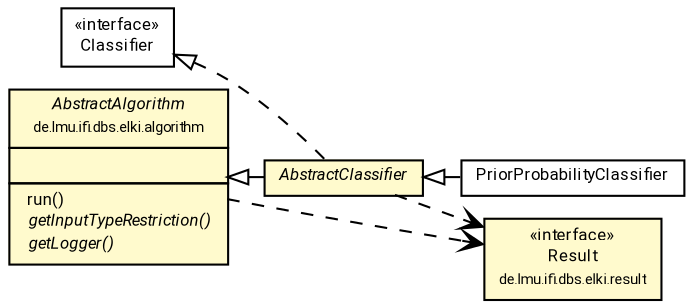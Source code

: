 #!/usr/local/bin/dot
#
# Class diagram 
# Generated by UMLGraph version R5_7_2-60-g0e99a6 (http://www.spinellis.gr/umlgraph/)
#

digraph G {
	graph [fontnames="svg"]
	edge [fontname="Roboto",fontsize=7,labelfontname="Roboto",labelfontsize=7,color="black"];
	node [fontname="Roboto",fontcolor="black",fontsize=8,shape=plaintext,margin=0,width=0,height=0];
	nodesep=0.15;
	ranksep=0.25;
	rankdir=LR;
	// de.lmu.ifi.dbs.elki.algorithm.classification.Classifier<O>
	c911003 [label=<<table title="de.lmu.ifi.dbs.elki.algorithm.classification.Classifier" border="0" cellborder="1" cellspacing="0" cellpadding="2" href="Classifier.html" target="_parent">
		<tr><td><table border="0" cellspacing="0" cellpadding="1">
		<tr><td align="center" balign="center"> &#171;interface&#187; </td></tr>
		<tr><td align="center" balign="center"> <font face="Roboto">Classifier</font> </td></tr>
		</table></td></tr>
		</table>>, URL="Classifier.html"];
	// de.lmu.ifi.dbs.elki.algorithm.classification.AbstractClassifier<O, R extends de.lmu.ifi.dbs.elki.result.Result>
	c911004 [label=<<table title="de.lmu.ifi.dbs.elki.algorithm.classification.AbstractClassifier" border="0" cellborder="1" cellspacing="0" cellpadding="2" bgcolor="lemonChiffon" href="AbstractClassifier.html" target="_parent">
		<tr><td><table border="0" cellspacing="0" cellpadding="1">
		<tr><td align="center" balign="center"> <font face="Roboto"><i>AbstractClassifier</i></font> </td></tr>
		</table></td></tr>
		</table>>, URL="AbstractClassifier.html"];
	// de.lmu.ifi.dbs.elki.algorithm.classification.PriorProbabilityClassifier
	c911005 [label=<<table title="de.lmu.ifi.dbs.elki.algorithm.classification.PriorProbabilityClassifier" border="0" cellborder="1" cellspacing="0" cellpadding="2" href="PriorProbabilityClassifier.html" target="_parent">
		<tr><td><table border="0" cellspacing="0" cellpadding="1">
		<tr><td align="center" balign="center"> <font face="Roboto">PriorProbabilityClassifier</font> </td></tr>
		</table></td></tr>
		</table>>, URL="PriorProbabilityClassifier.html"];
	// de.lmu.ifi.dbs.elki.result.Result
	c911622 [label=<<table title="de.lmu.ifi.dbs.elki.result.Result" border="0" cellborder="1" cellspacing="0" cellpadding="2" bgcolor="LemonChiffon" href="../../result/Result.html" target="_parent">
		<tr><td><table border="0" cellspacing="0" cellpadding="1">
		<tr><td align="center" balign="center"> &#171;interface&#187; </td></tr>
		<tr><td align="center" balign="center"> <font face="Roboto">Result</font> </td></tr>
		<tr><td align="center" balign="center"> <font face="Roboto" point-size="7.0">de.lmu.ifi.dbs.elki.result</font> </td></tr>
		</table></td></tr>
		</table>>, URL="../../result/Result.html"];
	// de.lmu.ifi.dbs.elki.algorithm.AbstractAlgorithm<R extends de.lmu.ifi.dbs.elki.result.Result>
	c911692 [label=<<table title="de.lmu.ifi.dbs.elki.algorithm.AbstractAlgorithm" border="0" cellborder="1" cellspacing="0" cellpadding="2" bgcolor="LemonChiffon" href="../AbstractAlgorithm.html" target="_parent">
		<tr><td><table border="0" cellspacing="0" cellpadding="1">
		<tr><td align="center" balign="center"> <font face="Roboto"><i>AbstractAlgorithm</i></font> </td></tr>
		<tr><td align="center" balign="center"> <font face="Roboto" point-size="7.0">de.lmu.ifi.dbs.elki.algorithm</font> </td></tr>
		</table></td></tr>
		<tr><td><table border="0" cellspacing="0" cellpadding="1">
		<tr><td align="left" balign="left">  </td></tr>
		</table></td></tr>
		<tr><td><table border="0" cellspacing="0" cellpadding="1">
		<tr><td align="left" balign="left">  run() </td></tr>
		<tr><td align="left" balign="left"> <i> getInputTypeRestriction()</i> </td></tr>
		<tr><td align="left" balign="left"> <i> getLogger()</i> </td></tr>
		</table></td></tr>
		</table>>, URL="../AbstractAlgorithm.html"];
	// de.lmu.ifi.dbs.elki.algorithm.classification.AbstractClassifier<O, R extends de.lmu.ifi.dbs.elki.result.Result> extends de.lmu.ifi.dbs.elki.algorithm.AbstractAlgorithm<R extends de.lmu.ifi.dbs.elki.result.Result>
	c911692 -> c911004 [arrowtail=empty,dir=back,weight=10];
	// de.lmu.ifi.dbs.elki.algorithm.classification.AbstractClassifier<O, R extends de.lmu.ifi.dbs.elki.result.Result> implements de.lmu.ifi.dbs.elki.algorithm.classification.Classifier<O>
	c911003 -> c911004 [arrowtail=empty,style=dashed,dir=back,weight=9];
	// de.lmu.ifi.dbs.elki.algorithm.classification.PriorProbabilityClassifier extends de.lmu.ifi.dbs.elki.algorithm.classification.AbstractClassifier<O, R extends de.lmu.ifi.dbs.elki.result.Result>
	c911004 -> c911005 [arrowtail=empty,dir=back,weight=10];
	// de.lmu.ifi.dbs.elki.algorithm.classification.AbstractClassifier<O, R extends de.lmu.ifi.dbs.elki.result.Result> depend de.lmu.ifi.dbs.elki.result.Result
	c911004 -> c911622 [arrowhead=open,style=dashed,weight=0];
	// de.lmu.ifi.dbs.elki.algorithm.AbstractAlgorithm<R extends de.lmu.ifi.dbs.elki.result.Result> depend de.lmu.ifi.dbs.elki.result.Result
	c911692 -> c911622 [arrowhead=open,style=dashed,weight=0];
}

